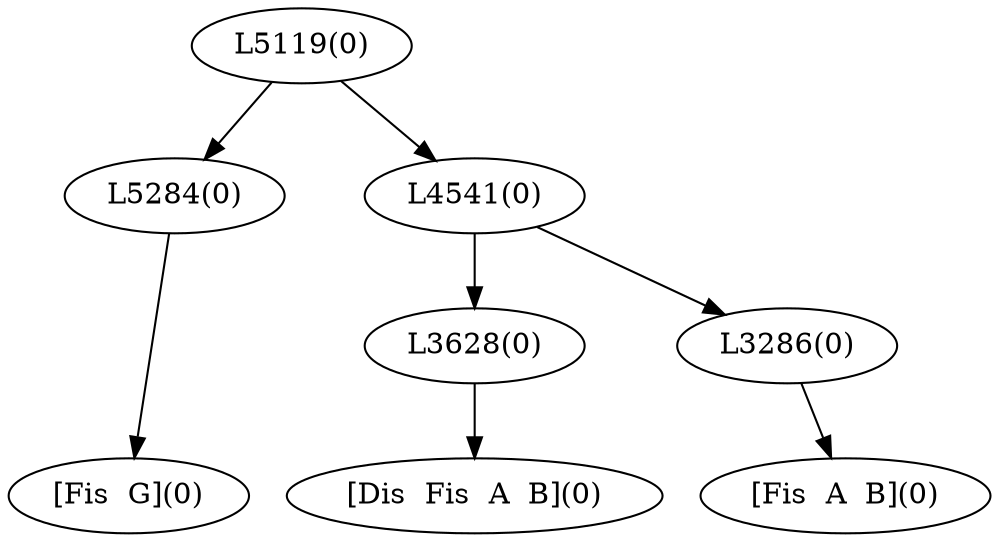 digraph sample{
"L5284(0)"->"[Fis  G](0)"
"L3628(0)"->"[Dis  Fis  A  B](0)"
"L3286(0)"->"[Fis  A  B](0)"
"L4541(0)"->"L3628(0)"
"L4541(0)"->"L3286(0)"
"L5119(0)"->"L5284(0)"
"L5119(0)"->"L4541(0)"
{rank = min; "L5119(0)"}
{rank = same; "L5284(0)"; "L4541(0)";}
{rank = same; "L3628(0)"; "L3286(0)";}
{rank = max; "[Dis  Fis  A  B](0)"; "[Fis  A  B](0)"; "[Fis  G](0)";}
}